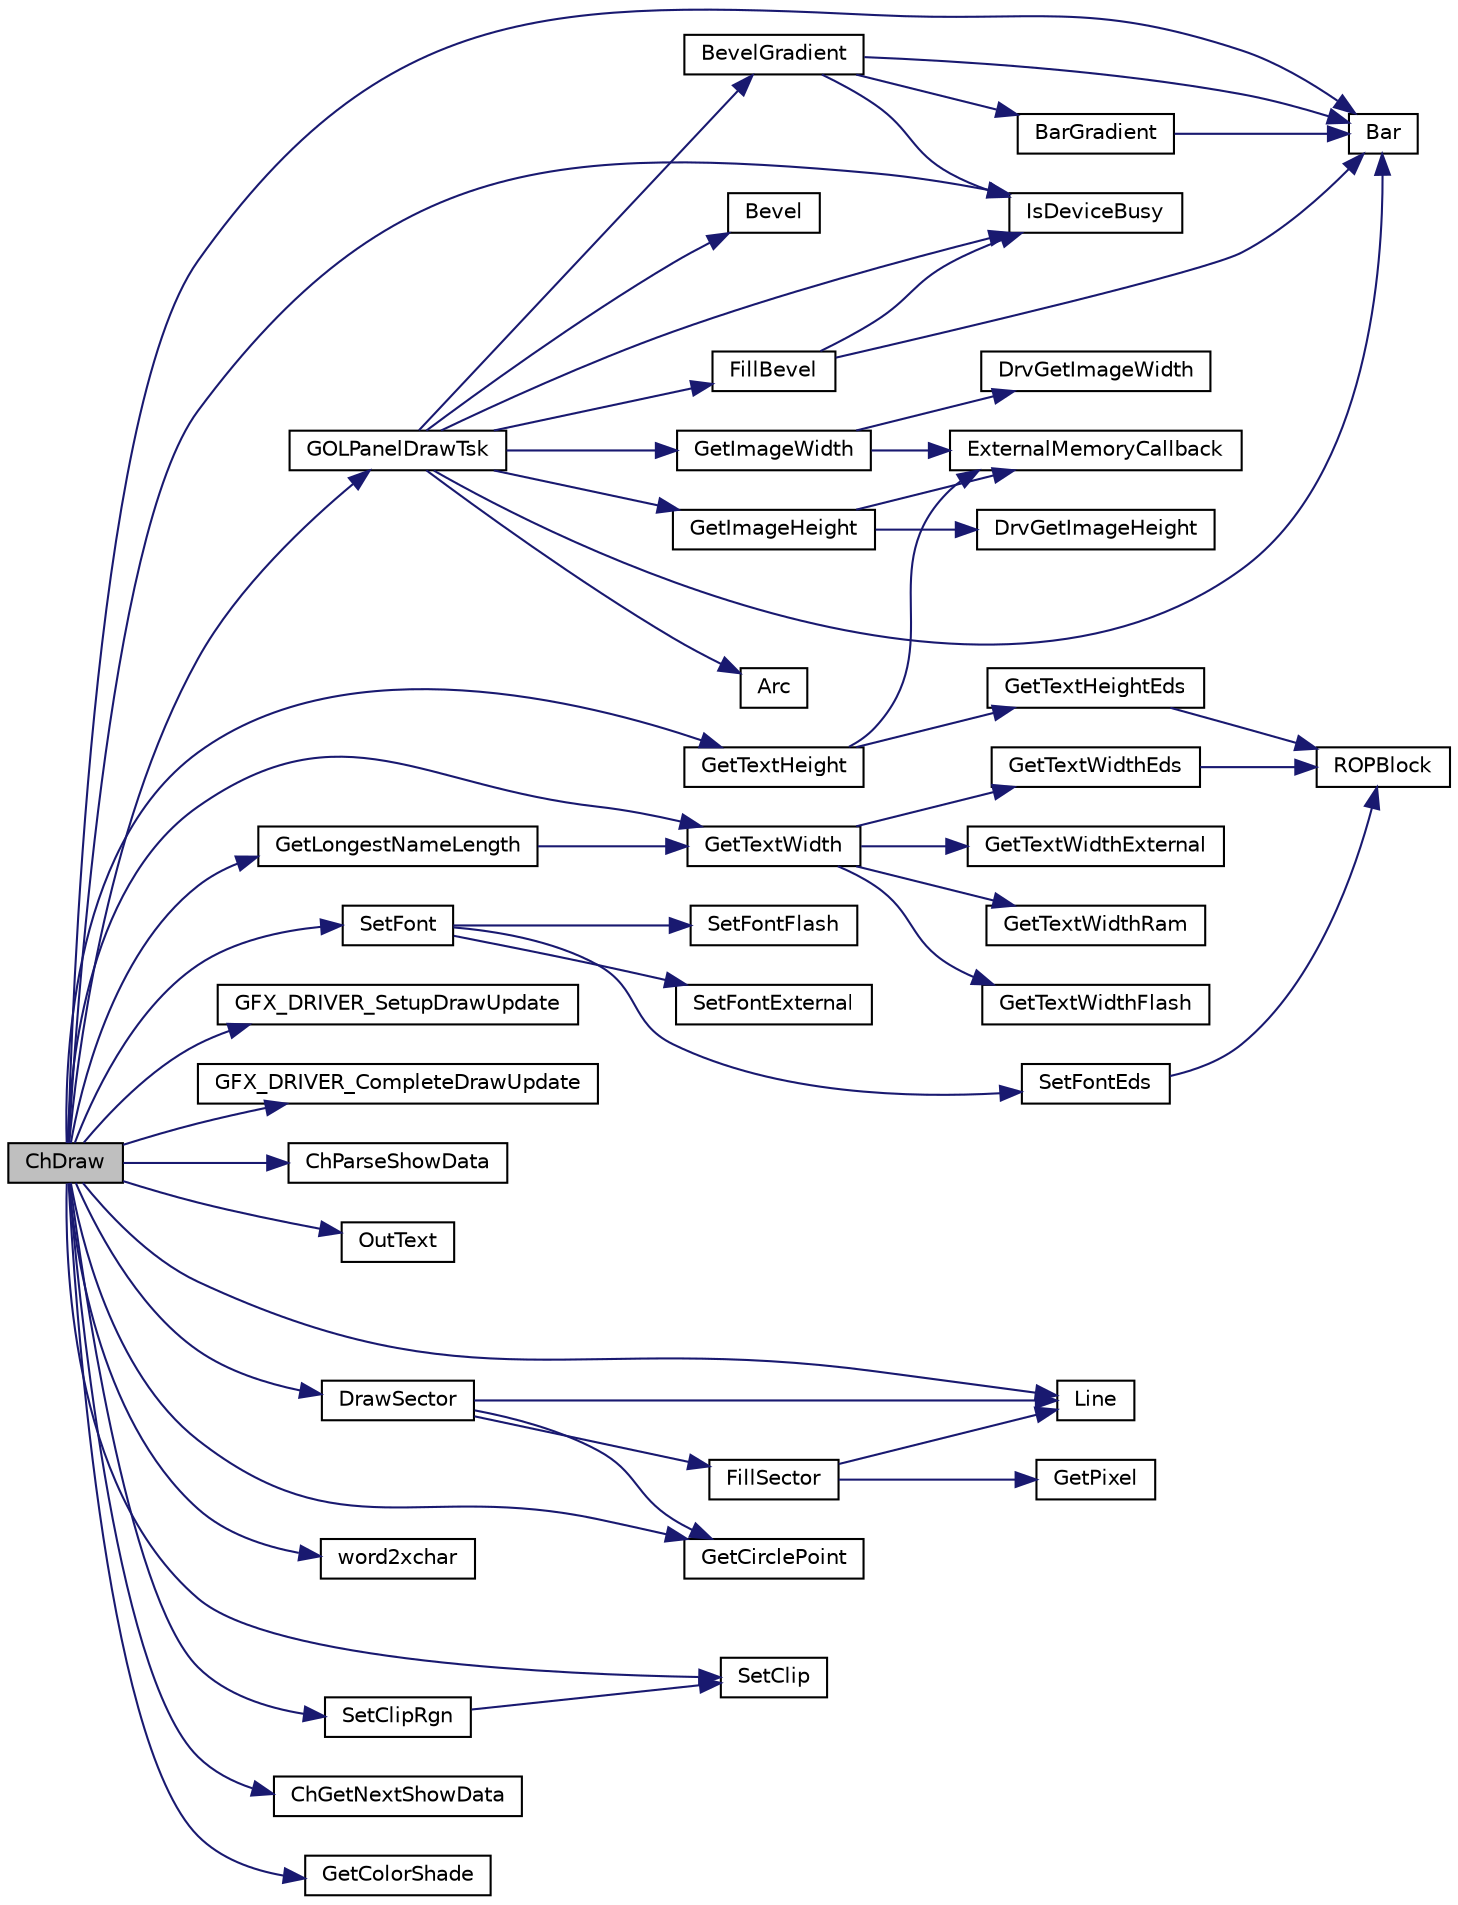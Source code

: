 digraph "ChDraw"
{
  edge [fontname="Helvetica",fontsize="10",labelfontname="Helvetica",labelfontsize="10"];
  node [fontname="Helvetica",fontsize="10",shape=record];
  rankdir="LR";
  Node1 [label="ChDraw",height=0.2,width=0.4,color="black", fillcolor="grey75", style="filled", fontcolor="black"];
  Node1 -> Node2 [color="midnightblue",fontsize="10",style="solid"];
  Node2 [label="IsDeviceBusy",height=0.2,width=0.4,color="black", fillcolor="white", style="filled",URL="$drv_t_f_t001_8c.html#a0ff44afc8539dc2bfe7acc1fce987b5a"];
  Node1 -> Node3 [color="midnightblue",fontsize="10",style="solid"];
  Node3 [label="GFX_DRIVER_SetupDrawUpdate",height=0.2,width=0.4,color="black", fillcolor="white", style="filled",URL="$_display_driver_8h.html#a5aedb9585841927714ec988d95b21971"];
  Node1 -> Node4 [color="midnightblue",fontsize="10",style="solid"];
  Node4 [label="Bar",height=0.2,width=0.4,color="black", fillcolor="white", style="filled",URL="$drv_t_f_t001_8c.html#a1127c70a0c39d3340abc25a4bd159c90"];
  Node1 -> Node5 [color="midnightblue",fontsize="10",style="solid"];
  Node5 [label="GFX_DRIVER_CompleteDrawUpdate",height=0.2,width=0.4,color="black", fillcolor="white", style="filled",URL="$_display_driver_8h.html#a561b13096a6795a7ae72408135f1f64a"];
  Node1 -> Node6 [color="midnightblue",fontsize="10",style="solid"];
  Node6 [label="GetLongestNameLength",height=0.2,width=0.4,color="black", fillcolor="white", style="filled",URL="$_chart_8c.html#a8943da6840e519da2df32de4d1f19e38"];
  Node6 -> Node7 [color="midnightblue",fontsize="10",style="solid"];
  Node7 [label="GetTextWidth",height=0.2,width=0.4,color="black", fillcolor="white", style="filled",URL="$mchp_gfx_drv_8c.html#ada00f826fccf0d6eae990dfb2f76d3ca"];
  Node7 -> Node8 [color="midnightblue",fontsize="10",style="solid"];
  Node8 [label="GetTextWidthRam",height=0.2,width=0.4,color="black", fillcolor="white", style="filled",URL="$_primitive_8h.html#a62f1600b367ae296cdc25a65bc2ca0e4"];
  Node7 -> Node9 [color="midnightblue",fontsize="10",style="solid"];
  Node9 [label="GetTextWidthFlash",height=0.2,width=0.4,color="black", fillcolor="white", style="filled",URL="$_primitive_8h.html#a526e56458bffcda0278c6c6451292c5f"];
  Node7 -> Node10 [color="midnightblue",fontsize="10",style="solid"];
  Node10 [label="GetTextWidthExternal",height=0.2,width=0.4,color="black", fillcolor="white", style="filled",URL="$_primitive_8h.html#a63c9e43a06f0d8224419aec2f4befe3d"];
  Node7 -> Node11 [color="midnightblue",fontsize="10",style="solid"];
  Node11 [label="GetTextWidthEds",height=0.2,width=0.4,color="black", fillcolor="white", style="filled",URL="$mchp_gfx_drv_8c.html#aeb33147703305bd0c6a6e2b9cfd3aaad"];
  Node11 -> Node12 [color="midnightblue",fontsize="10",style="solid"];
  Node12 [label="ROPBlock",height=0.2,width=0.4,color="black", fillcolor="white", style="filled",URL="$mchp_gfx_drv_8c.html#a0c6cf4c2bc9ef68c22b09f6ced12e887"];
  Node1 -> Node13 [color="midnightblue",fontsize="10",style="solid"];
  Node13 [label="GetTextHeight",height=0.2,width=0.4,color="black", fillcolor="white", style="filled",URL="$mchp_gfx_drv_8c.html#aa326de021b2580764f2260a7c446c9f8"];
  Node13 -> Node14 [color="midnightblue",fontsize="10",style="solid"];
  Node14 [label="ExternalMemoryCallback",height=0.2,width=0.4,color="black", fillcolor="white", style="filled",URL="$_primitive_8h.html#ae99cb247f7820909774ce7f4d345fc55"];
  Node13 -> Node15 [color="midnightblue",fontsize="10",style="solid"];
  Node15 [label="GetTextHeightEds",height=0.2,width=0.4,color="black", fillcolor="white", style="filled",URL="$mchp_gfx_drv_8c.html#a6e223656c7d8e1bd5dade22d0b56de82"];
  Node15 -> Node12 [color="midnightblue",fontsize="10",style="solid"];
  Node1 -> Node7 [color="midnightblue",fontsize="10",style="solid"];
  Node1 -> Node16 [color="midnightblue",fontsize="10",style="solid"];
  Node16 [label="ChParseShowData",height=0.2,width=0.4,color="black", fillcolor="white", style="filled",URL="$_chart_8c.html#ad84b4f072900e777293b2287d7291f58"];
  Node1 -> Node17 [color="midnightblue",fontsize="10",style="solid"];
  Node17 [label="GOLPanelDrawTsk",height=0.2,width=0.4,color="black", fillcolor="white", style="filled",URL="$_g_o_l_8c.html#a9d993f570a5a333450b08addacdfc974"];
  Node17 -> Node18 [color="midnightblue",fontsize="10",style="solid"];
  Node18 [label="GetImageWidth",height=0.2,width=0.4,color="black", fillcolor="white", style="filled",URL="$mchp_gfx_drv_8c.html#a9d6b711f608c6280dbf3db965bf53f81"];
  Node18 -> Node19 [color="midnightblue",fontsize="10",style="solid"];
  Node19 [label="DrvGetImageWidth",height=0.2,width=0.4,color="black", fillcolor="white", style="filled",URL="$mchp_gfx_drv_8c.html#a05ead627e39e37639c948aeb1b0055e2"];
  Node18 -> Node14 [color="midnightblue",fontsize="10",style="solid"];
  Node17 -> Node20 [color="midnightblue",fontsize="10",style="solid"];
  Node20 [label="GetImageHeight",height=0.2,width=0.4,color="black", fillcolor="white", style="filled",URL="$mchp_gfx_drv_8c.html#a735808e61dbe820f1d2cea86e0201b1c"];
  Node20 -> Node21 [color="midnightblue",fontsize="10",style="solid"];
  Node21 [label="DrvGetImageHeight",height=0.2,width=0.4,color="black", fillcolor="white", style="filled",URL="$mchp_gfx_drv_8c.html#a196ad1219f94614d21e8f7c20dfa9d54"];
  Node20 -> Node14 [color="midnightblue",fontsize="10",style="solid"];
  Node17 -> Node22 [color="midnightblue",fontsize="10",style="solid"];
  Node22 [label="Arc",height=0.2,width=0.4,color="black", fillcolor="white", style="filled",URL="$_primitive_8h.html#a5707d25502a3e8c1217559f5567fbf44"];
  Node17 -> Node4 [color="midnightblue",fontsize="10",style="solid"];
  Node17 -> Node23 [color="midnightblue",fontsize="10",style="solid"];
  Node23 [label="BevelGradient",height=0.2,width=0.4,color="black", fillcolor="white", style="filled",URL="$_primitive_8c.html#a679c93e02fea2b29eedde577b7b576d9"];
  Node23 -> Node2 [color="midnightblue",fontsize="10",style="solid"];
  Node23 -> Node4 [color="midnightblue",fontsize="10",style="solid"];
  Node23 -> Node24 [color="midnightblue",fontsize="10",style="solid"];
  Node24 [label="BarGradient",height=0.2,width=0.4,color="black", fillcolor="white", style="filled",URL="$_primitive_8c.html#a8cbf0b845f5cab0533a4f256b45126ba"];
  Node24 -> Node4 [color="midnightblue",fontsize="10",style="solid"];
  Node17 -> Node25 [color="midnightblue",fontsize="10",style="solid"];
  Node25 [label="FillBevel",height=0.2,width=0.4,color="black", fillcolor="white", style="filled",URL="$_primitive_8c.html#a9596558ab879615fb349ab5ac63e1439"];
  Node25 -> Node4 [color="midnightblue",fontsize="10",style="solid"];
  Node25 -> Node2 [color="midnightblue",fontsize="10",style="solid"];
  Node17 -> Node26 [color="midnightblue",fontsize="10",style="solid"];
  Node26 [label="Bevel",height=0.2,width=0.4,color="black", fillcolor="white", style="filled",URL="$_primitive_8h.html#ae13dd4f088c7564dbc5737d7b7215a9b"];
  Node17 -> Node2 [color="midnightblue",fontsize="10",style="solid"];
  Node1 -> Node27 [color="midnightblue",fontsize="10",style="solid"];
  Node27 [label="SetFont",height=0.2,width=0.4,color="black", fillcolor="white", style="filled",URL="$mchp_gfx_drv_8c.html#ac7545477aa730cd4411bf167e36be4d2"];
  Node27 -> Node28 [color="midnightblue",fontsize="10",style="solid"];
  Node28 [label="SetFontFlash",height=0.2,width=0.4,color="black", fillcolor="white", style="filled",URL="$_primitive_8h.html#a4230e4793e9071c57632635b13730196"];
  Node27 -> Node29 [color="midnightblue",fontsize="10",style="solid"];
  Node29 [label="SetFontExternal",height=0.2,width=0.4,color="black", fillcolor="white", style="filled",URL="$_primitive_8h.html#a52baa956ba4ac180550899f24a1e6fd2"];
  Node27 -> Node30 [color="midnightblue",fontsize="10",style="solid"];
  Node30 [label="SetFontEds",height=0.2,width=0.4,color="black", fillcolor="white", style="filled",URL="$mchp_gfx_drv_8c.html#adc6b3b26e646f3f49df4d4e48ee9801d"];
  Node30 -> Node12 [color="midnightblue",fontsize="10",style="solid"];
  Node1 -> Node31 [color="midnightblue",fontsize="10",style="solid"];
  Node31 [label="OutText",height=0.2,width=0.4,color="black", fillcolor="white", style="filled",URL="$_primitive_8h.html#a7065e54824522c9b24504ac571751e83"];
  Node1 -> Node32 [color="midnightblue",fontsize="10",style="solid"];
  Node32 [label="Line",height=0.2,width=0.4,color="black", fillcolor="white", style="filled",URL="$mchp_gfx_drv_8c.html#a757459f00bbfbd7d5721ab8373eab37e"];
  Node1 -> Node33 [color="midnightblue",fontsize="10",style="solid"];
  Node33 [label="word2xchar",height=0.2,width=0.4,color="black", fillcolor="white", style="filled",URL="$_chart_8c.html#a6cc5fd2d7be1d4e06067bfdb65252d12"];
  Node1 -> Node34 [color="midnightblue",fontsize="10",style="solid"];
  Node34 [label="SetClip",height=0.2,width=0.4,color="black", fillcolor="white", style="filled",URL="$mchp_gfx_drv_8c.html#a0deff569455e2b978876f72085a6f467"];
  Node1 -> Node35 [color="midnightblue",fontsize="10",style="solid"];
  Node35 [label="SetClipRgn",height=0.2,width=0.4,color="black", fillcolor="white", style="filled",URL="$mchp_gfx_drv_8c.html#acaeb6c748e0548309c45660d7f0d5402"];
  Node35 -> Node34 [color="midnightblue",fontsize="10",style="solid"];
  Node1 -> Node36 [color="midnightblue",fontsize="10",style="solid"];
  Node36 [label="ChGetNextShowData",height=0.2,width=0.4,color="black", fillcolor="white", style="filled",URL="$_chart_8c.html#a38ea8307b08db9ec952296c6506b2ddf"];
  Node1 -> Node37 [color="midnightblue",fontsize="10",style="solid"];
  Node37 [label="GetColorShade",height=0.2,width=0.4,color="black", fillcolor="white", style="filled",URL="$_chart_8c.html#a840c011bae2e046e060af1676b19ab5f"];
  Node1 -> Node38 [color="midnightblue",fontsize="10",style="solid"];
  Node38 [label="DrawSector",height=0.2,width=0.4,color="black", fillcolor="white", style="filled",URL="$_chart_8c.html#a5bef85db8cd47bdd293137c428662d62"];
  Node38 -> Node39 [color="midnightblue",fontsize="10",style="solid"];
  Node39 [label="GetCirclePoint",height=0.2,width=0.4,color="black", fillcolor="white", style="filled",URL="$_chart_8c.html#a19c73b3c6232530f7817521b4e280ca6"];
  Node38 -> Node32 [color="midnightblue",fontsize="10",style="solid"];
  Node38 -> Node40 [color="midnightblue",fontsize="10",style="solid"];
  Node40 [label="FillSector",height=0.2,width=0.4,color="black", fillcolor="white", style="filled",URL="$_chart_8c.html#a89264747cc125838e7bb55e32e48ca64"];
  Node40 -> Node41 [color="midnightblue",fontsize="10",style="solid"];
  Node41 [label="GetPixel",height=0.2,width=0.4,color="black", fillcolor="white", style="filled",URL="$_custom_display_driver_8c.html#ac85b6a55c036824e50c6e7748b2152c5"];
  Node40 -> Node32 [color="midnightblue",fontsize="10",style="solid"];
  Node1 -> Node39 [color="midnightblue",fontsize="10",style="solid"];
}
